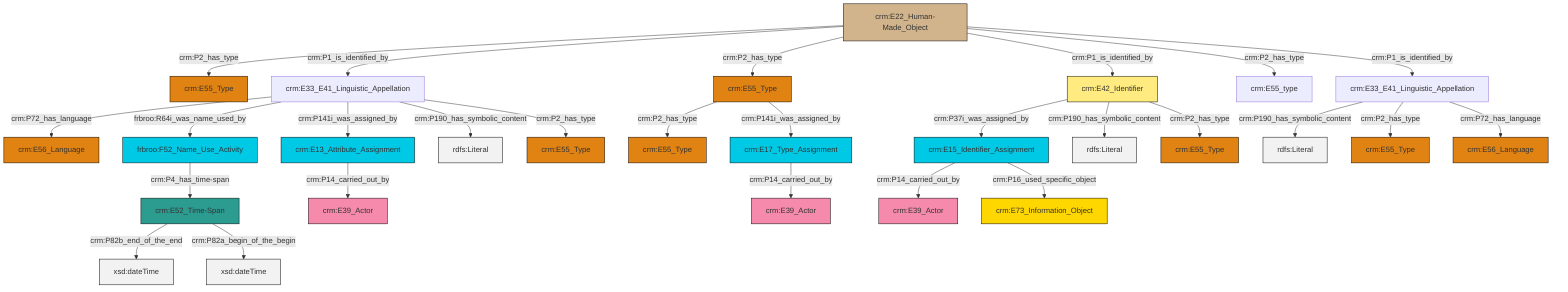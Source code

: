 graph TD
classDef Literal fill:#f2f2f2,stroke:#000000;
classDef CRM_Entity fill:#FFFFFF,stroke:#000000;
classDef Temporal_Entity fill:#00C9E6, stroke:#000000;
classDef Type fill:#E18312, stroke:#000000;
classDef Time-Span fill:#2C9C91, stroke:#000000;
classDef Appellation fill:#FFEB7F, stroke:#000000;
classDef Place fill:#008836, stroke:#000000;
classDef Persistent_Item fill:#B266B2, stroke:#000000;
classDef Conceptual_Object fill:#FFD700, stroke:#000000;
classDef Physical_Thing fill:#D2B48C, stroke:#000000;
classDef Actor fill:#f58aad, stroke:#000000;
classDef PC_Classes fill:#4ce600, stroke:#000000;
classDef Multi fill:#cccccc,stroke:#000000;

6["crm:E33_E41_Linguistic_Appellation"]:::Default -->|crm:P72_has_language| 7["crm:E56_Language"]:::Type
10["crm:E52_Time-Span"]:::Time-Span -->|crm:P82b_end_of_the_end| 11[xsd:dateTime]:::Literal
12["crm:E22_Human-Made_Object"]:::Physical_Thing -->|crm:P2_has_type| 4["crm:E55_Type"]:::Type
15["crm:E55_Type"]:::Type -->|crm:P2_has_type| 16["crm:E55_Type"]:::Type
6["crm:E33_E41_Linguistic_Appellation"]:::Default -->|frbroo:R64i_was_name_used_by| 17["frbroo:F52_Name_Use_Activity"]:::Temporal_Entity
6["crm:E33_E41_Linguistic_Appellation"]:::Default -->|crm:P141i_was_assigned_by| 13["crm:E13_Attribute_Assignment"]:::Temporal_Entity
17["frbroo:F52_Name_Use_Activity"]:::Temporal_Entity -->|crm:P4_has_time-span| 10["crm:E52_Time-Span"]:::Time-Span
20["crm:E33_E41_Linguistic_Appellation"]:::Default -->|crm:P190_has_symbolic_content| 21[rdfs:Literal]:::Literal
12["crm:E22_Human-Made_Object"]:::Physical_Thing -->|crm:P1_is_identified_by| 6["crm:E33_E41_Linguistic_Appellation"]:::Default
6["crm:E33_E41_Linguistic_Appellation"]:::Default -->|crm:P190_has_symbolic_content| 22[rdfs:Literal]:::Literal
12["crm:E22_Human-Made_Object"]:::Physical_Thing -->|crm:P2_has_type| 15["crm:E55_Type"]:::Type
12["crm:E22_Human-Made_Object"]:::Physical_Thing -->|crm:P1_is_identified_by| 33["crm:E42_Identifier"]:::Appellation
12["crm:E22_Human-Made_Object"]:::Physical_Thing -->|crm:P2_has_type| 2["crm:E55_type"]:::Default
8["crm:E15_Identifier_Assignment"]:::Temporal_Entity -->|crm:P14_carried_out_by| 36["crm:E39_Actor"]:::Actor
37["crm:E17_Type_Assignment"]:::Temporal_Entity -->|crm:P14_carried_out_by| 31["crm:E39_Actor"]:::Actor
20["crm:E33_E41_Linguistic_Appellation"]:::Default -->|crm:P2_has_type| 18["crm:E55_Type"]:::Type
10["crm:E52_Time-Span"]:::Time-Span -->|crm:P82a_begin_of_the_begin| 39[xsd:dateTime]:::Literal
33["crm:E42_Identifier"]:::Appellation -->|crm:P37i_was_assigned_by| 8["crm:E15_Identifier_Assignment"]:::Temporal_Entity
20["crm:E33_E41_Linguistic_Appellation"]:::Default -->|crm:P72_has_language| 0["crm:E56_Language"]:::Type
15["crm:E55_Type"]:::Type -->|crm:P141i_was_assigned_by| 37["crm:E17_Type_Assignment"]:::Temporal_Entity
8["crm:E15_Identifier_Assignment"]:::Temporal_Entity -->|crm:P16_used_specific_object| 25["crm:E73_Information_Object"]:::Conceptual_Object
33["crm:E42_Identifier"]:::Appellation -->|crm:P190_has_symbolic_content| 47[rdfs:Literal]:::Literal
13["crm:E13_Attribute_Assignment"]:::Temporal_Entity -->|crm:P14_carried_out_by| 40["crm:E39_Actor"]:::Actor
6["crm:E33_E41_Linguistic_Appellation"]:::Default -->|crm:P2_has_type| 45["crm:E55_Type"]:::Type
33["crm:E42_Identifier"]:::Appellation -->|crm:P2_has_type| 28["crm:E55_Type"]:::Type
12["crm:E22_Human-Made_Object"]:::Physical_Thing -->|crm:P1_is_identified_by| 20["crm:E33_E41_Linguistic_Appellation"]:::Default